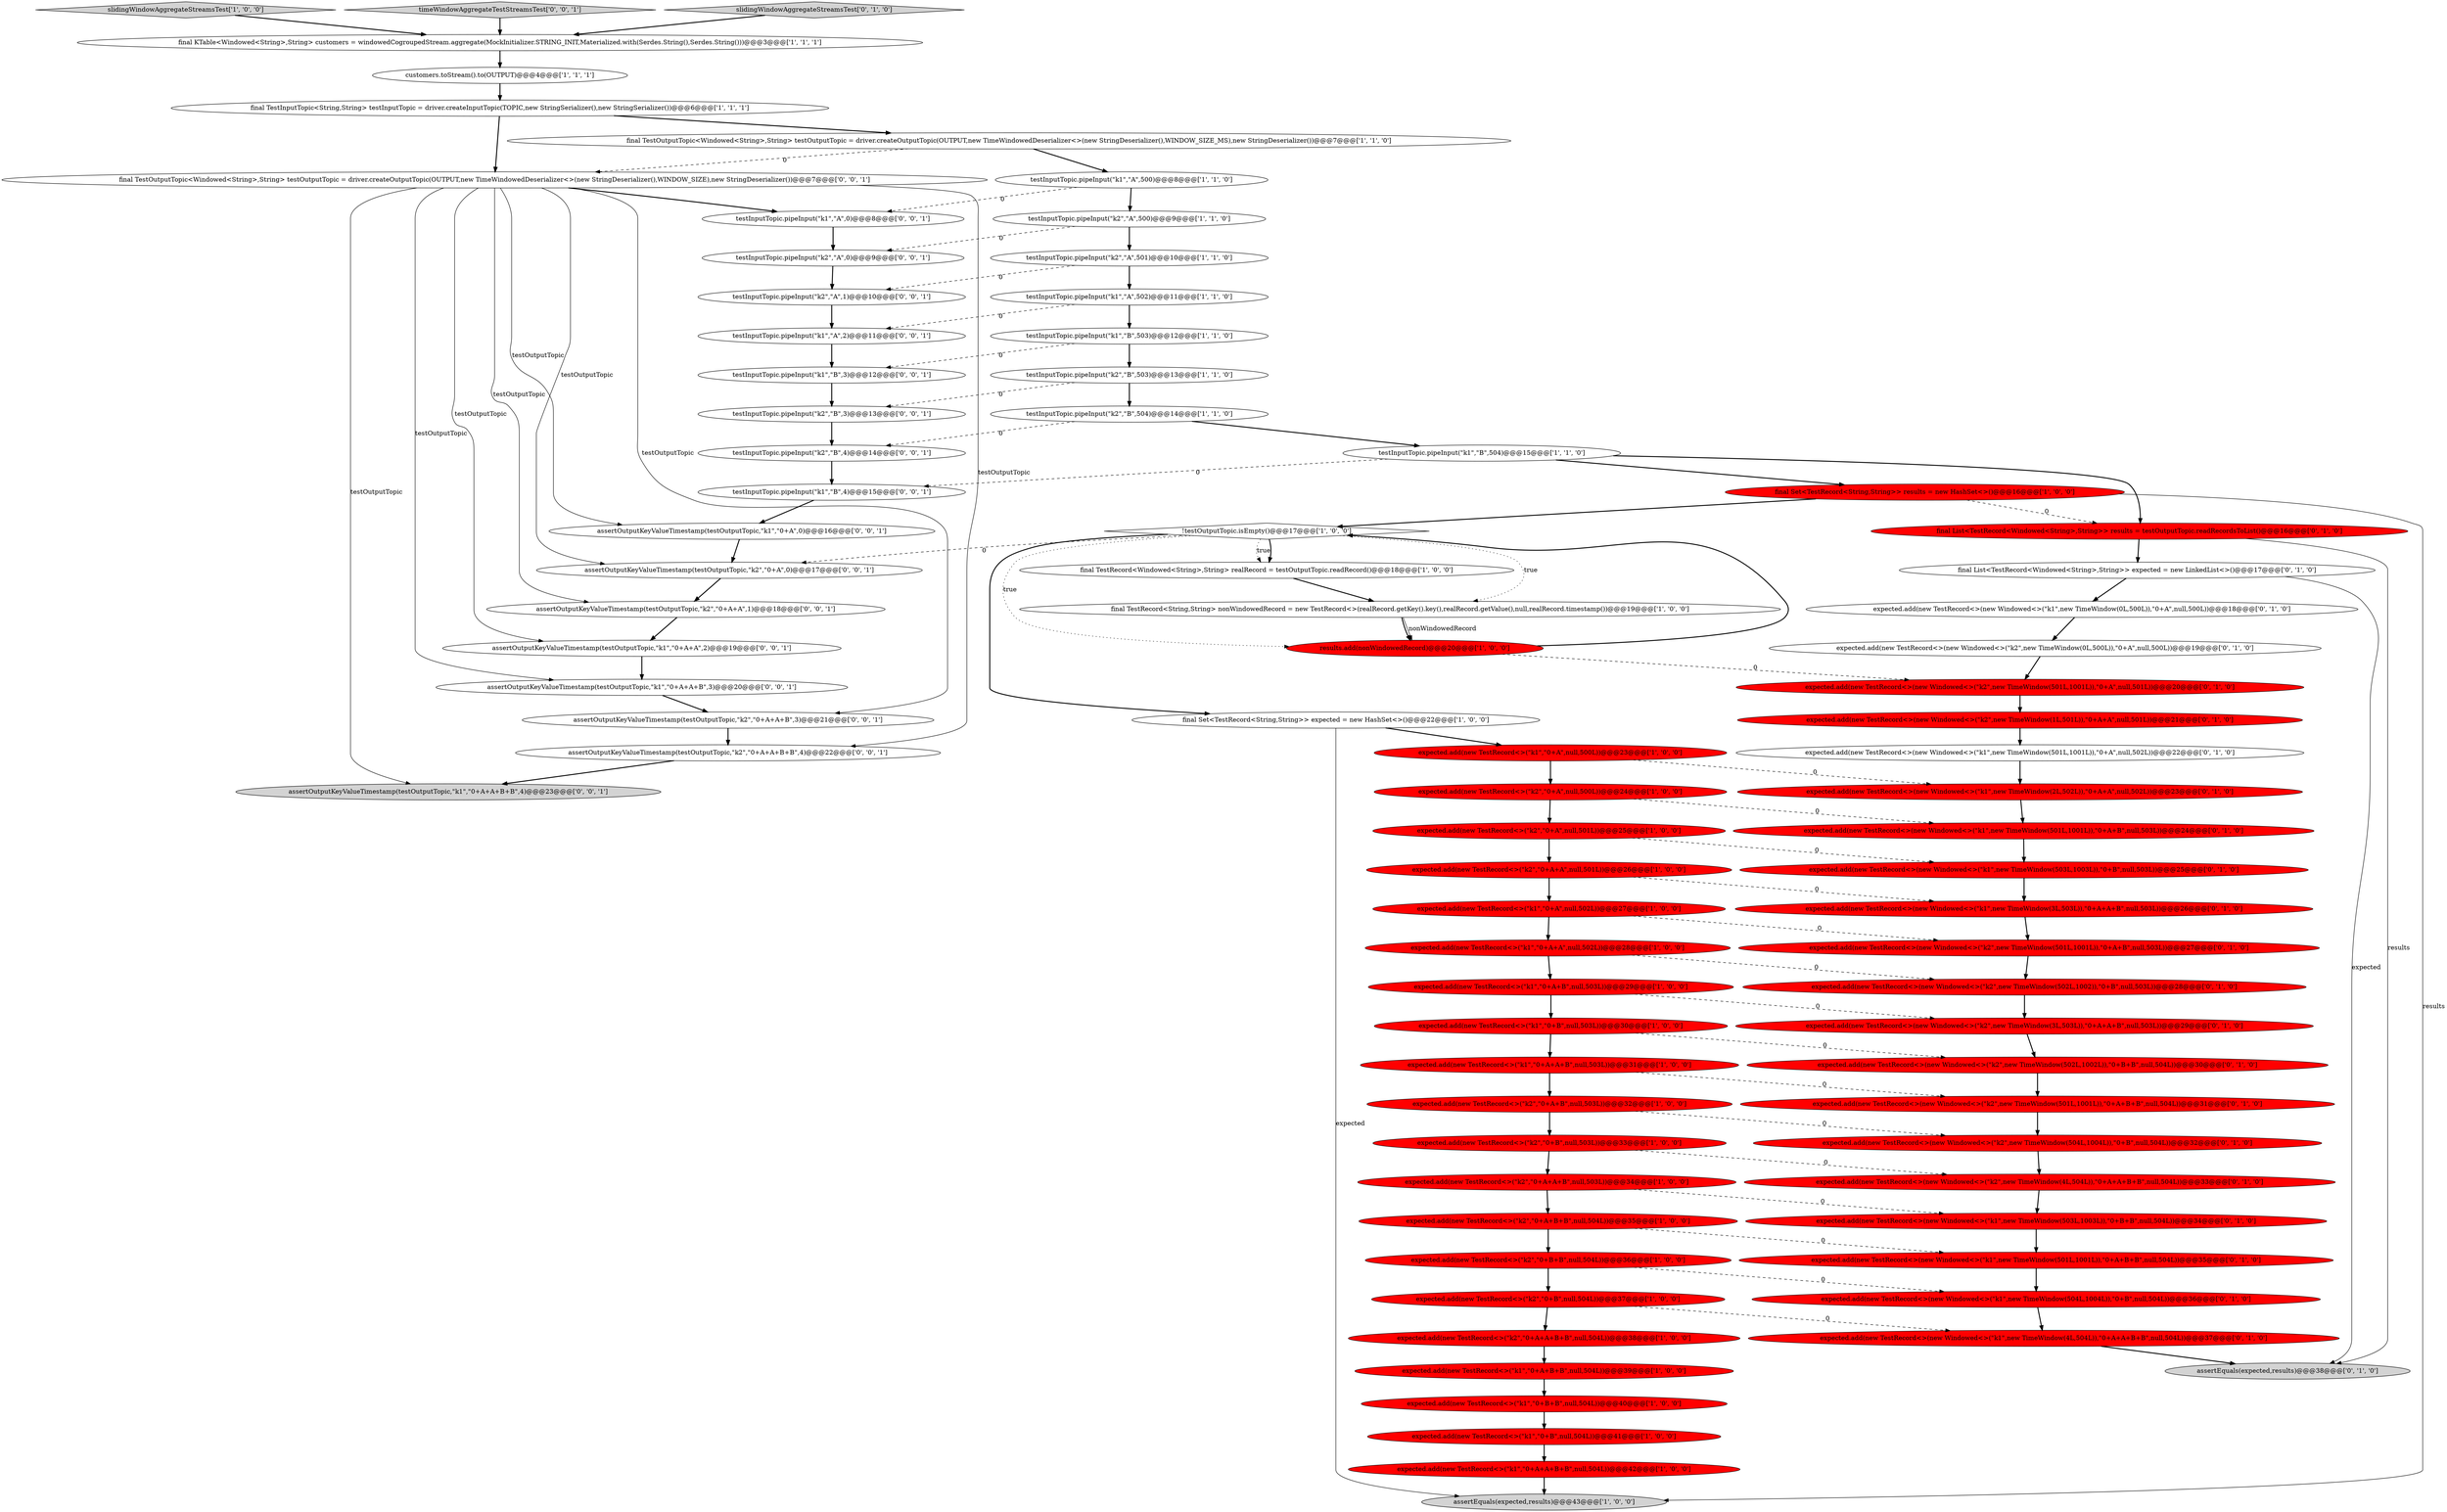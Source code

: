 digraph {
6 [style = filled, label = "expected.add(new TestRecord<>(\"k2\",\"0+A\",null,501L))@@@25@@@['1', '0', '0']", fillcolor = red, shape = ellipse image = "AAA1AAABBB1BBB"];
5 [style = filled, label = "expected.add(new TestRecord<>(\"k1\",\"0+A\",null,500L))@@@23@@@['1', '0', '0']", fillcolor = red, shape = ellipse image = "AAA1AAABBB1BBB"];
52 [style = filled, label = "expected.add(new TestRecord<>(new Windowed<>(\"k1\",new TimeWindow(501L,1001L)),\"0+A\",null,502L))@@@22@@@['0', '1', '0']", fillcolor = white, shape = ellipse image = "AAA0AAABBB2BBB"];
56 [style = filled, label = "expected.add(new TestRecord<>(new Windowed<>(\"k2\",new TimeWindow(3L,503L)),\"0+A+A+B\",null,503L))@@@29@@@['0', '1', '0']", fillcolor = red, shape = ellipse image = "AAA1AAABBB2BBB"];
63 [style = filled, label = "assertEquals(expected,results)@@@38@@@['0', '1', '0']", fillcolor = lightgray, shape = ellipse image = "AAA0AAABBB2BBB"];
57 [style = filled, label = "expected.add(new TestRecord<>(new Windowed<>(\"k2\",new TimeWindow(501L,1001L)),\"0+A+B+B\",null,504L))@@@31@@@['0', '1', '0']", fillcolor = red, shape = ellipse image = "AAA1AAABBB2BBB"];
40 [style = filled, label = "expected.add(new TestRecord<>(new Windowed<>(\"k2\",new TimeWindow(4L,504L)),\"0+A+A+B+B\",null,504L))@@@33@@@['0', '1', '0']", fillcolor = red, shape = ellipse image = "AAA1AAABBB2BBB"];
58 [style = filled, label = "expected.add(new TestRecord<>(new Windowed<>(\"k1\",new TimeWindow(4L,504L)),\"0+A+A+B+B\",null,504L))@@@37@@@['0', '1', '0']", fillcolor = red, shape = ellipse image = "AAA1AAABBB2BBB"];
30 [style = filled, label = "assertEquals(expected,results)@@@43@@@['1', '0', '0']", fillcolor = lightgray, shape = ellipse image = "AAA0AAABBB1BBB"];
37 [style = filled, label = "final KTable<Windowed<String>,String> customers = windowedCogroupedStream.aggregate(MockInitializer.STRING_INIT,Materialized.with(Serdes.String(),Serdes.String()))@@@3@@@['1', '1', '1']", fillcolor = white, shape = ellipse image = "AAA0AAABBB1BBB"];
47 [style = filled, label = "expected.add(new TestRecord<>(new Windowed<>(\"k1\",new TimeWindow(0L,500L)),\"0+A\",null,500L))@@@18@@@['0', '1', '0']", fillcolor = white, shape = ellipse image = "AAA0AAABBB2BBB"];
81 [style = filled, label = "testInputTopic.pipeInput(\"k1\",\"B\",3)@@@12@@@['0', '0', '1']", fillcolor = white, shape = ellipse image = "AAA0AAABBB3BBB"];
17 [style = filled, label = "expected.add(new TestRecord<>(\"k1\",\"0+B\",null,503L))@@@30@@@['1', '0', '0']", fillcolor = red, shape = ellipse image = "AAA1AAABBB1BBB"];
72 [style = filled, label = "assertOutputKeyValueTimestamp(testOutputTopic,\"k1\",\"0+A+A+B+B\",4)@@@23@@@['0', '0', '1']", fillcolor = lightgray, shape = ellipse image = "AAA0AAABBB3BBB"];
73 [style = filled, label = "testInputTopic.pipeInput(\"k1\",\"A\",0)@@@8@@@['0', '0', '1']", fillcolor = white, shape = ellipse image = "AAA0AAABBB3BBB"];
71 [style = filled, label = "assertOutputKeyValueTimestamp(testOutputTopic,\"k1\",\"0+A\",0)@@@16@@@['0', '0', '1']", fillcolor = white, shape = ellipse image = "AAA0AAABBB3BBB"];
39 [style = filled, label = "testInputTopic.pipeInput(\"k1\",\"B\",503)@@@12@@@['1', '1', '0']", fillcolor = white, shape = ellipse image = "AAA0AAABBB1BBB"];
3 [style = filled, label = "expected.add(new TestRecord<>(\"k2\",\"0+A+B\",null,503L))@@@32@@@['1', '0', '0']", fillcolor = red, shape = ellipse image = "AAA1AAABBB1BBB"];
68 [style = filled, label = "testInputTopic.pipeInput(\"k2\",\"A\",0)@@@9@@@['0', '0', '1']", fillcolor = white, shape = ellipse image = "AAA0AAABBB3BBB"];
7 [style = filled, label = "expected.add(new TestRecord<>(\"k2\",\"0+A+B+B\",null,504L))@@@35@@@['1', '0', '0']", fillcolor = red, shape = ellipse image = "AAA1AAABBB1BBB"];
22 [style = filled, label = "expected.add(new TestRecord<>(\"k2\",\"0+B+B\",null,504L))@@@36@@@['1', '0', '0']", fillcolor = red, shape = ellipse image = "AAA1AAABBB1BBB"];
13 [style = filled, label = "slidingWindowAggregateStreamsTest['1', '0', '0']", fillcolor = lightgray, shape = diamond image = "AAA0AAABBB1BBB"];
77 [style = filled, label = "testInputTopic.pipeInput(\"k2\",\"A\",1)@@@10@@@['0', '0', '1']", fillcolor = white, shape = ellipse image = "AAA0AAABBB3BBB"];
53 [style = filled, label = "expected.add(new TestRecord<>(new Windowed<>(\"k2\",new TimeWindow(1L,501L)),\"0+A+A\",null,501L))@@@21@@@['0', '1', '0']", fillcolor = red, shape = ellipse image = "AAA1AAABBB2BBB"];
1 [style = filled, label = "customers.toStream().to(OUTPUT)@@@4@@@['1', '1', '1']", fillcolor = white, shape = ellipse image = "AAA0AAABBB1BBB"];
36 [style = filled, label = "expected.add(new TestRecord<>(\"k2\",\"0+A+A\",null,501L))@@@26@@@['1', '0', '0']", fillcolor = red, shape = ellipse image = "AAA1AAABBB1BBB"];
59 [style = filled, label = "expected.add(new TestRecord<>(new Windowed<>(\"k2\",new TimeWindow(0L,500L)),\"0+A\",null,500L))@@@19@@@['0', '1', '0']", fillcolor = white, shape = ellipse image = "AAA0AAABBB2BBB"];
25 [style = filled, label = "expected.add(new TestRecord<>(\"k2\",\"0+B\",null,504L))@@@37@@@['1', '0', '0']", fillcolor = red, shape = ellipse image = "AAA1AAABBB1BBB"];
49 [style = filled, label = "expected.add(new TestRecord<>(new Windowed<>(\"k2\",new TimeWindow(501L,1001L)),\"0+A+B\",null,503L))@@@27@@@['0', '1', '0']", fillcolor = red, shape = ellipse image = "AAA1AAABBB2BBB"];
62 [style = filled, label = "expected.add(new TestRecord<>(new Windowed<>(\"k1\",new TimeWindow(2L,502L)),\"0+A+A\",null,502L))@@@23@@@['0', '1', '0']", fillcolor = red, shape = ellipse image = "AAA1AAABBB2BBB"];
75 [style = filled, label = "assertOutputKeyValueTimestamp(testOutputTopic,\"k2\",\"0+A+A\",1)@@@18@@@['0', '0', '1']", fillcolor = white, shape = ellipse image = "AAA0AAABBB3BBB"];
65 [style = filled, label = "testInputTopic.pipeInput(\"k2\",\"B\",3)@@@13@@@['0', '0', '1']", fillcolor = white, shape = ellipse image = "AAA0AAABBB3BBB"];
67 [style = filled, label = "timeWindowAggregateTestStreamsTest['0', '0', '1']", fillcolor = lightgray, shape = diamond image = "AAA0AAABBB3BBB"];
4 [style = filled, label = "testInputTopic.pipeInput(\"k2\",\"A\",500)@@@9@@@['1', '1', '0']", fillcolor = white, shape = ellipse image = "AAA0AAABBB1BBB"];
8 [style = filled, label = "testInputTopic.pipeInput(\"k2\",\"B\",503)@@@13@@@['1', '1', '0']", fillcolor = white, shape = ellipse image = "AAA0AAABBB1BBB"];
9 [style = filled, label = "expected.add(new TestRecord<>(\"k1\",\"0+A+A\",null,502L))@@@28@@@['1', '0', '0']", fillcolor = red, shape = ellipse image = "AAA1AAABBB1BBB"];
11 [style = filled, label = "final Set<TestRecord<String,String>> results = new HashSet<>()@@@16@@@['1', '0', '0']", fillcolor = red, shape = ellipse image = "AAA1AAABBB1BBB"];
18 [style = filled, label = "expected.add(new TestRecord<>(\"k2\",\"0+B\",null,503L))@@@33@@@['1', '0', '0']", fillcolor = red, shape = ellipse image = "AAA1AAABBB1BBB"];
15 [style = filled, label = "expected.add(new TestRecord<>(\"k1\",\"0+A+A+B\",null,503L))@@@31@@@['1', '0', '0']", fillcolor = red, shape = ellipse image = "AAA1AAABBB1BBB"];
16 [style = filled, label = "testInputTopic.pipeInput(\"k1\",\"A\",502)@@@11@@@['1', '1', '0']", fillcolor = white, shape = ellipse image = "AAA0AAABBB1BBB"];
45 [style = filled, label = "expected.add(new TestRecord<>(new Windowed<>(\"k1\",new TimeWindow(3L,503L)),\"0+A+A+B\",null,503L))@@@26@@@['0', '1', '0']", fillcolor = red, shape = ellipse image = "AAA1AAABBB2BBB"];
46 [style = filled, label = "expected.add(new TestRecord<>(new Windowed<>(\"k1\",new TimeWindow(501L,1001L)),\"0+A+B\",null,503L))@@@24@@@['0', '1', '0']", fillcolor = red, shape = ellipse image = "AAA1AAABBB2BBB"];
48 [style = filled, label = "expected.add(new TestRecord<>(new Windowed<>(\"k1\",new TimeWindow(503L,1003L)),\"0+B+B\",null,504L))@@@34@@@['0', '1', '0']", fillcolor = red, shape = ellipse image = "AAA1AAABBB2BBB"];
41 [style = filled, label = "expected.add(new TestRecord<>(new Windowed<>(\"k2\",new TimeWindow(502L,1002L)),\"0+B+B\",null,504L))@@@30@@@['0', '1', '0']", fillcolor = red, shape = ellipse image = "AAA1AAABBB2BBB"];
51 [style = filled, label = "expected.add(new TestRecord<>(new Windowed<>(\"k2\",new TimeWindow(501L,1001L)),\"0+A\",null,501L))@@@20@@@['0', '1', '0']", fillcolor = red, shape = ellipse image = "AAA1AAABBB2BBB"];
64 [style = filled, label = "testInputTopic.pipeInput(\"k2\",\"B\",4)@@@14@@@['0', '0', '1']", fillcolor = white, shape = ellipse image = "AAA0AAABBB3BBB"];
38 [style = filled, label = "final TestRecord<String,String> nonWindowedRecord = new TestRecord<>(realRecord.getKey().key(),realRecord.getValue(),null,realRecord.timestamp())@@@19@@@['1', '0', '0']", fillcolor = white, shape = ellipse image = "AAA0AAABBB1BBB"];
31 [style = filled, label = "expected.add(new TestRecord<>(\"k1\",\"0+B\",null,504L))@@@41@@@['1', '0', '0']", fillcolor = red, shape = ellipse image = "AAA1AAABBB1BBB"];
28 [style = filled, label = "testInputTopic.pipeInput(\"k1\",\"A\",500)@@@8@@@['1', '1', '0']", fillcolor = white, shape = ellipse image = "AAA0AAABBB1BBB"];
54 [style = filled, label = "expected.add(new TestRecord<>(new Windowed<>(\"k2\",new TimeWindow(504L,1004L)),\"0+B\",null,504L))@@@32@@@['0', '1', '0']", fillcolor = red, shape = ellipse image = "AAA1AAABBB2BBB"];
50 [style = filled, label = "slidingWindowAggregateStreamsTest['0', '1', '0']", fillcolor = lightgray, shape = diamond image = "AAA0AAABBB2BBB"];
0 [style = filled, label = "results.add(nonWindowedRecord)@@@20@@@['1', '0', '0']", fillcolor = red, shape = ellipse image = "AAA1AAABBB1BBB"];
2 [style = filled, label = "expected.add(new TestRecord<>(\"k1\",\"0+A\",null,502L))@@@27@@@['1', '0', '0']", fillcolor = red, shape = ellipse image = "AAA1AAABBB1BBB"];
21 [style = filled, label = "expected.add(new TestRecord<>(\"k1\",\"0+B+B\",null,504L))@@@40@@@['1', '0', '0']", fillcolor = red, shape = ellipse image = "AAA1AAABBB1BBB"];
23 [style = filled, label = "testInputTopic.pipeInput(\"k2\",\"A\",501)@@@10@@@['1', '1', '0']", fillcolor = white, shape = ellipse image = "AAA0AAABBB1BBB"];
55 [style = filled, label = "final List<TestRecord<Windowed<String>,String>> results = testOutputTopic.readRecordsToList()@@@16@@@['0', '1', '0']", fillcolor = red, shape = ellipse image = "AAA1AAABBB2BBB"];
66 [style = filled, label = "final TestOutputTopic<Windowed<String>,String> testOutputTopic = driver.createOutputTopic(OUTPUT,new TimeWindowedDeserializer<>(new StringDeserializer(),WINDOW_SIZE),new StringDeserializer())@@@7@@@['0', '0', '1']", fillcolor = white, shape = ellipse image = "AAA0AAABBB3BBB"];
20 [style = filled, label = "expected.add(new TestRecord<>(\"k1\",\"0+A+B\",null,503L))@@@29@@@['1', '0', '0']", fillcolor = red, shape = ellipse image = "AAA1AAABBB1BBB"];
26 [style = filled, label = "expected.add(new TestRecord<>(\"k2\",\"0+A+A+B+B\",null,504L))@@@38@@@['1', '0', '0']", fillcolor = red, shape = ellipse image = "AAA1AAABBB1BBB"];
34 [style = filled, label = "expected.add(new TestRecord<>(\"k2\",\"0+A+A+B\",null,503L))@@@34@@@['1', '0', '0']", fillcolor = red, shape = ellipse image = "AAA1AAABBB1BBB"];
76 [style = filled, label = "testInputTopic.pipeInput(\"k1\",\"B\",4)@@@15@@@['0', '0', '1']", fillcolor = white, shape = ellipse image = "AAA0AAABBB3BBB"];
69 [style = filled, label = "assertOutputKeyValueTimestamp(testOutputTopic,\"k2\",\"0+A\",0)@@@17@@@['0', '0', '1']", fillcolor = white, shape = ellipse image = "AAA0AAABBB3BBB"];
79 [style = filled, label = "assertOutputKeyValueTimestamp(testOutputTopic,\"k1\",\"0+A+A+B\",3)@@@20@@@['0', '0', '1']", fillcolor = white, shape = ellipse image = "AAA0AAABBB3BBB"];
80 [style = filled, label = "assertOutputKeyValueTimestamp(testOutputTopic,\"k2\",\"0+A+A+B+B\",4)@@@22@@@['0', '0', '1']", fillcolor = white, shape = ellipse image = "AAA0AAABBB3BBB"];
33 [style = filled, label = "!testOutputTopic.isEmpty()@@@17@@@['1', '0', '0']", fillcolor = white, shape = diamond image = "AAA0AAABBB1BBB"];
32 [style = filled, label = "expected.add(new TestRecord<>(\"k1\",\"0+A+B+B\",null,504L))@@@39@@@['1', '0', '0']", fillcolor = red, shape = ellipse image = "AAA1AAABBB1BBB"];
35 [style = filled, label = "expected.add(new TestRecord<>(\"k1\",\"0+A+A+B+B\",null,504L))@@@42@@@['1', '0', '0']", fillcolor = red, shape = ellipse image = "AAA1AAABBB1BBB"];
61 [style = filled, label = "expected.add(new TestRecord<>(new Windowed<>(\"k2\",new TimeWindow(502L,1002)),\"0+B\",null,503L))@@@28@@@['0', '1', '0']", fillcolor = red, shape = ellipse image = "AAA1AAABBB2BBB"];
10 [style = filled, label = "testInputTopic.pipeInput(\"k1\",\"B\",504)@@@15@@@['1', '1', '0']", fillcolor = white, shape = ellipse image = "AAA0AAABBB1BBB"];
27 [style = filled, label = "final TestInputTopic<String,String> testInputTopic = driver.createInputTopic(TOPIC,new StringSerializer(),new StringSerializer())@@@6@@@['1', '1', '1']", fillcolor = white, shape = ellipse image = "AAA0AAABBB1BBB"];
12 [style = filled, label = "final TestRecord<Windowed<String>,String> realRecord = testOutputTopic.readRecord()@@@18@@@['1', '0', '0']", fillcolor = white, shape = ellipse image = "AAA0AAABBB1BBB"];
14 [style = filled, label = "expected.add(new TestRecord<>(\"k2\",\"0+A\",null,500L))@@@24@@@['1', '0', '0']", fillcolor = red, shape = ellipse image = "AAA1AAABBB1BBB"];
44 [style = filled, label = "expected.add(new TestRecord<>(new Windowed<>(\"k1\",new TimeWindow(504L,1004L)),\"0+B\",null,504L))@@@36@@@['0', '1', '0']", fillcolor = red, shape = ellipse image = "AAA1AAABBB2BBB"];
74 [style = filled, label = "testInputTopic.pipeInput(\"k1\",\"A\",2)@@@11@@@['0', '0', '1']", fillcolor = white, shape = ellipse image = "AAA0AAABBB3BBB"];
42 [style = filled, label = "expected.add(new TestRecord<>(new Windowed<>(\"k1\",new TimeWindow(501L,1001L)),\"0+A+B+B\",null,504L))@@@35@@@['0', '1', '0']", fillcolor = red, shape = ellipse image = "AAA1AAABBB2BBB"];
60 [style = filled, label = "expected.add(new TestRecord<>(new Windowed<>(\"k1\",new TimeWindow(503L,1003L)),\"0+B\",null,503L))@@@25@@@['0', '1', '0']", fillcolor = red, shape = ellipse image = "AAA1AAABBB2BBB"];
19 [style = filled, label = "final TestOutputTopic<Windowed<String>,String> testOutputTopic = driver.createOutputTopic(OUTPUT,new TimeWindowedDeserializer<>(new StringDeserializer(),WINDOW_SIZE_MS),new StringDeserializer())@@@7@@@['1', '1', '0']", fillcolor = white, shape = ellipse image = "AAA0AAABBB1BBB"];
70 [style = filled, label = "assertOutputKeyValueTimestamp(testOutputTopic,\"k2\",\"0+A+A+B\",3)@@@21@@@['0', '0', '1']", fillcolor = white, shape = ellipse image = "AAA0AAABBB3BBB"];
78 [style = filled, label = "assertOutputKeyValueTimestamp(testOutputTopic,\"k1\",\"0+A+A\",2)@@@19@@@['0', '0', '1']", fillcolor = white, shape = ellipse image = "AAA0AAABBB3BBB"];
43 [style = filled, label = "final List<TestRecord<Windowed<String>,String>> expected = new LinkedList<>()@@@17@@@['0', '1', '0']", fillcolor = white, shape = ellipse image = "AAA0AAABBB2BBB"];
24 [style = filled, label = "final Set<TestRecord<String,String>> expected = new HashSet<>()@@@22@@@['1', '0', '0']", fillcolor = white, shape = ellipse image = "AAA0AAABBB1BBB"];
29 [style = filled, label = "testInputTopic.pipeInput(\"k2\",\"B\",504)@@@14@@@['1', '1', '0']", fillcolor = white, shape = ellipse image = "AAA0AAABBB1BBB"];
22->44 [style = dashed, label="0"];
70->80 [style = bold, label=""];
61->56 [style = bold, label=""];
66->78 [style = solid, label="testOutputTopic"];
20->56 [style = dashed, label="0"];
56->41 [style = bold, label=""];
1->27 [style = bold, label=""];
15->57 [style = dashed, label="0"];
59->51 [style = bold, label=""];
51->53 [style = bold, label=""];
76->71 [style = bold, label=""];
19->66 [style = dashed, label="0"];
7->42 [style = dashed, label="0"];
3->18 [style = bold, label=""];
17->41 [style = dashed, label="0"];
12->38 [style = bold, label=""];
21->31 [style = bold, label=""];
42->44 [style = bold, label=""];
31->35 [style = bold, label=""];
66->71 [style = solid, label="testOutputTopic"];
11->30 [style = solid, label="results"];
36->2 [style = bold, label=""];
0->51 [style = dashed, label="0"];
2->49 [style = dashed, label="0"];
11->33 [style = bold, label=""];
66->73 [style = bold, label=""];
27->19 [style = bold, label=""];
19->28 [style = bold, label=""];
75->78 [style = bold, label=""];
10->11 [style = bold, label=""];
66->75 [style = solid, label="testOutputTopic"];
66->69 [style = solid, label="testOutputTopic"];
57->54 [style = bold, label=""];
22->25 [style = bold, label=""];
3->54 [style = dashed, label="0"];
62->46 [style = bold, label=""];
26->32 [style = bold, label=""];
6->60 [style = dashed, label="0"];
53->52 [style = bold, label=""];
37->1 [style = bold, label=""];
50->37 [style = bold, label=""];
39->8 [style = bold, label=""];
64->76 [style = bold, label=""];
77->74 [style = bold, label=""];
43->63 [style = solid, label="expected"];
2->9 [style = bold, label=""];
24->5 [style = bold, label=""];
55->63 [style = solid, label="results"];
46->60 [style = bold, label=""];
58->63 [style = bold, label=""];
13->37 [style = bold, label=""];
43->47 [style = bold, label=""];
38->0 [style = bold, label=""];
25->26 [style = bold, label=""];
17->15 [style = bold, label=""];
16->39 [style = bold, label=""];
52->62 [style = bold, label=""];
33->38 [style = dotted, label="true"];
14->6 [style = bold, label=""];
4->23 [style = bold, label=""];
36->45 [style = dashed, label="0"];
33->0 [style = dotted, label="true"];
18->40 [style = dashed, label="0"];
54->40 [style = bold, label=""];
80->72 [style = bold, label=""];
33->12 [style = dotted, label="true"];
18->34 [style = bold, label=""];
39->81 [style = dashed, label="0"];
78->79 [style = bold, label=""];
69->75 [style = bold, label=""];
9->20 [style = bold, label=""];
33->12 [style = bold, label=""];
49->61 [style = bold, label=""];
15->3 [style = bold, label=""];
66->70 [style = solid, label="testOutputTopic"];
14->46 [style = dashed, label="0"];
34->48 [style = dashed, label="0"];
47->59 [style = bold, label=""];
7->22 [style = bold, label=""];
9->61 [style = dashed, label="0"];
16->74 [style = dashed, label="0"];
81->65 [style = bold, label=""];
33->24 [style = bold, label=""];
29->10 [style = bold, label=""];
55->43 [style = bold, label=""];
24->30 [style = solid, label="expected"];
66->80 [style = solid, label="testOutputTopic"];
11->55 [style = dashed, label="0"];
66->72 [style = solid, label="testOutputTopic"];
4->68 [style = dashed, label="0"];
35->30 [style = bold, label=""];
33->69 [style = dashed, label="0"];
28->73 [style = dashed, label="0"];
8->65 [style = dashed, label="0"];
25->58 [style = dashed, label="0"];
23->16 [style = bold, label=""];
20->17 [style = bold, label=""];
32->21 [style = bold, label=""];
40->48 [style = bold, label=""];
45->49 [style = bold, label=""];
65->64 [style = bold, label=""];
34->7 [style = bold, label=""];
38->0 [style = solid, label="nonWindowedRecord"];
5->14 [style = bold, label=""];
48->42 [style = bold, label=""];
10->55 [style = bold, label=""];
10->76 [style = dashed, label="0"];
41->57 [style = bold, label=""];
6->36 [style = bold, label=""];
68->77 [style = bold, label=""];
71->69 [style = bold, label=""];
60->45 [style = bold, label=""];
74->81 [style = bold, label=""];
66->79 [style = solid, label="testOutputTopic"];
79->70 [style = bold, label=""];
0->33 [style = bold, label=""];
23->77 [style = dashed, label="0"];
67->37 [style = bold, label=""];
44->58 [style = bold, label=""];
27->66 [style = bold, label=""];
73->68 [style = bold, label=""];
5->62 [style = dashed, label="0"];
29->64 [style = dashed, label="0"];
8->29 [style = bold, label=""];
28->4 [style = bold, label=""];
}
